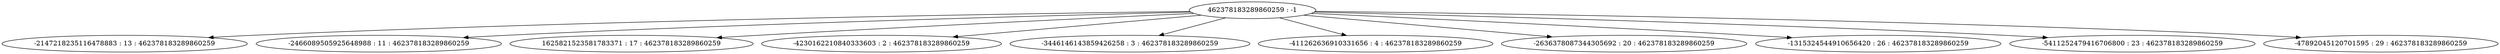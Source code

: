 digraph "plots_30/tree_28.dot" {
	0 [label="462378183289860259 : -1"]
	1 [label="-2147218235116478883 : 13 : 462378183289860259"]
	2 [label="-2466089505925648988 : 11 : 462378183289860259"]
	3 [label="1625821523581783371 : 17 : 462378183289860259"]
	4 [label="-4230162210840333603 : 2 : 462378183289860259"]
	5 [label="-3446146143859426258 : 3 : 462378183289860259"]
	6 [label="-411262636910331656 : 4 : 462378183289860259"]
	7 [label="-2636378087344305692 : 20 : 462378183289860259"]
	8 [label="-1315324544910656420 : 26 : 462378183289860259"]
	9 [label="-5411252479416706800 : 23 : 462378183289860259"]
	10 [label="-47892045120701595 : 29 : 462378183289860259"]
	0 -> 1
	0 -> 2
	0 -> 3
	0 -> 4
	0 -> 5
	0 -> 6
	0 -> 7
	0 -> 8
	0 -> 9
	0 -> 10
}
